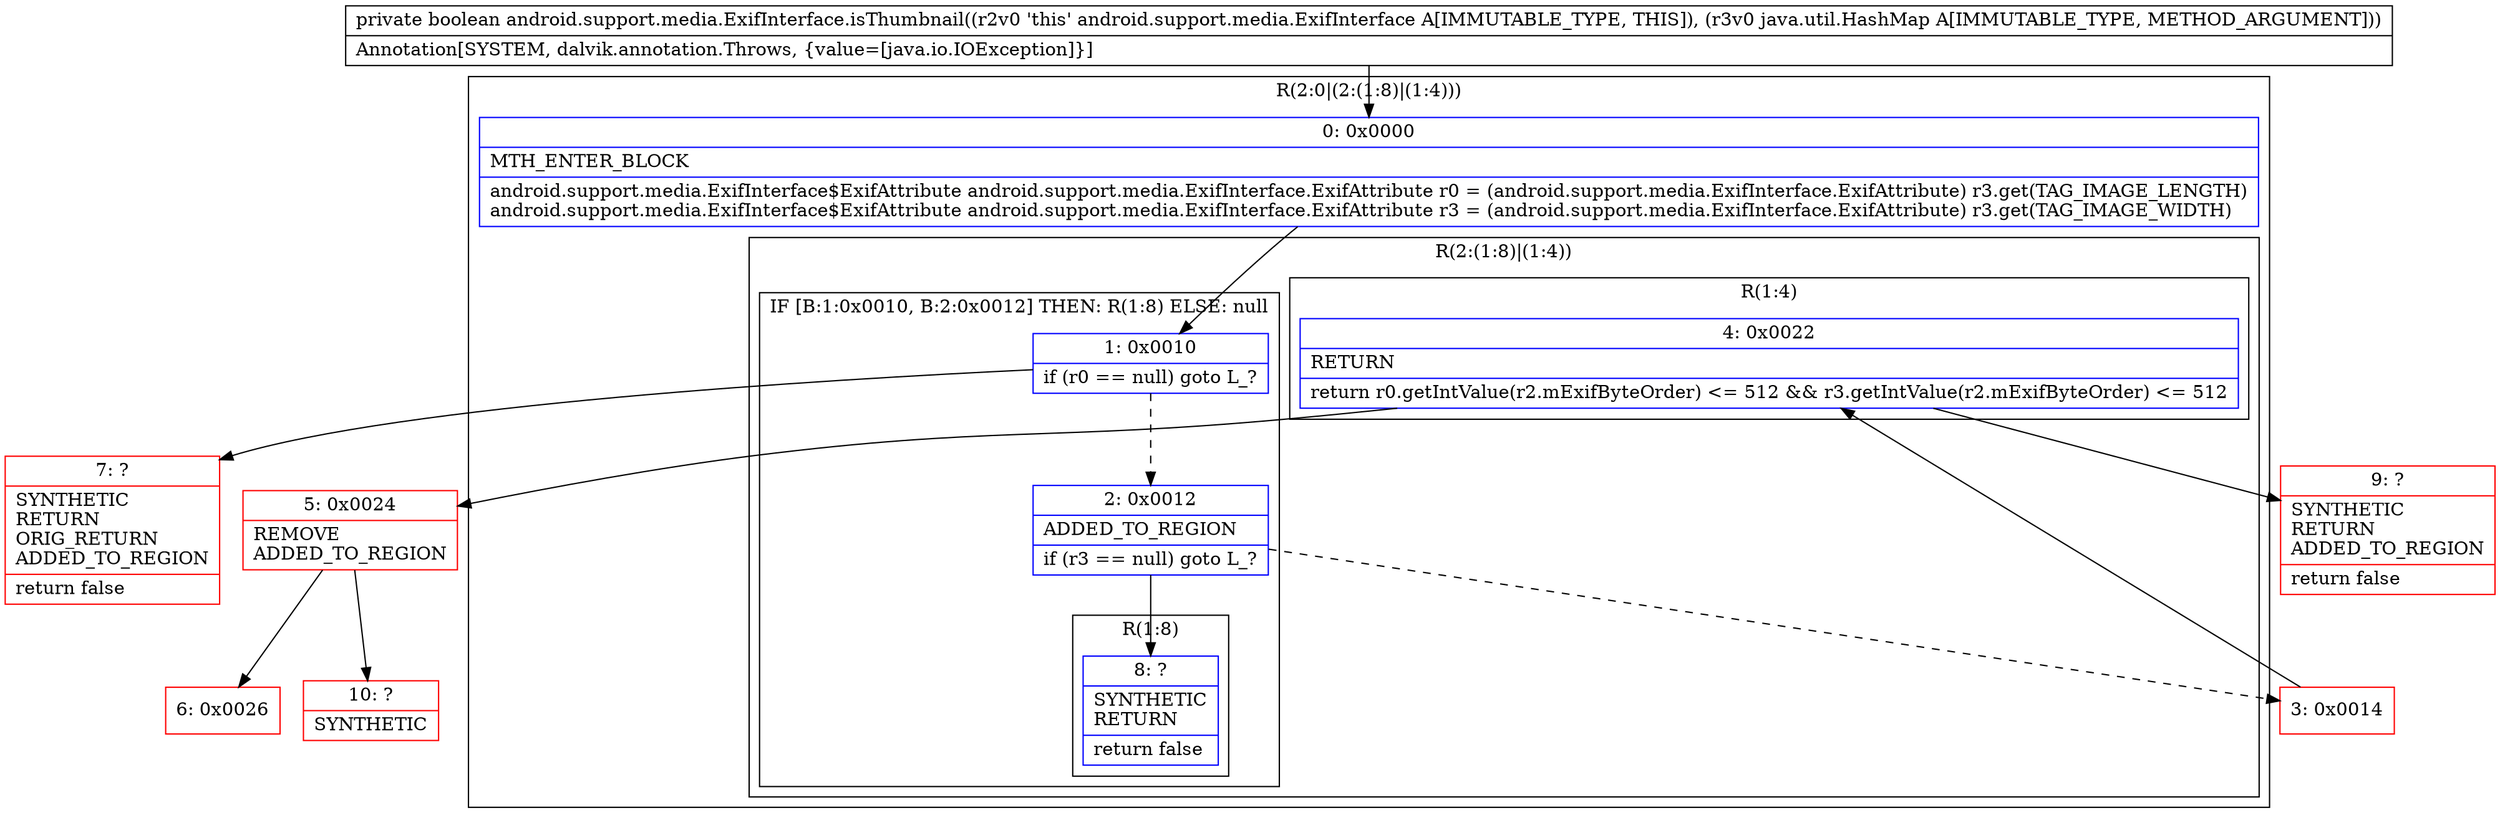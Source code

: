 digraph "CFG forandroid.support.media.ExifInterface.isThumbnail(Ljava\/util\/HashMap;)Z" {
subgraph cluster_Region_126544058 {
label = "R(2:0|(2:(1:8)|(1:4)))";
node [shape=record,color=blue];
Node_0 [shape=record,label="{0\:\ 0x0000|MTH_ENTER_BLOCK\l|android.support.media.ExifInterface$ExifAttribute android.support.media.ExifInterface.ExifAttribute r0 = (android.support.media.ExifInterface.ExifAttribute) r3.get(TAG_IMAGE_LENGTH)\landroid.support.media.ExifInterface$ExifAttribute android.support.media.ExifInterface.ExifAttribute r3 = (android.support.media.ExifInterface.ExifAttribute) r3.get(TAG_IMAGE_WIDTH)\l}"];
subgraph cluster_Region_1730643594 {
label = "R(2:(1:8)|(1:4))";
node [shape=record,color=blue];
subgraph cluster_IfRegion_1173185165 {
label = "IF [B:1:0x0010, B:2:0x0012] THEN: R(1:8) ELSE: null";
node [shape=record,color=blue];
Node_1 [shape=record,label="{1\:\ 0x0010|if (r0 == null) goto L_?\l}"];
Node_2 [shape=record,label="{2\:\ 0x0012|ADDED_TO_REGION\l|if (r3 == null) goto L_?\l}"];
subgraph cluster_Region_1952856478 {
label = "R(1:8)";
node [shape=record,color=blue];
Node_8 [shape=record,label="{8\:\ ?|SYNTHETIC\lRETURN\l|return false\l}"];
}
}
subgraph cluster_Region_1029292353 {
label = "R(1:4)";
node [shape=record,color=blue];
Node_4 [shape=record,label="{4\:\ 0x0022|RETURN\l|return r0.getIntValue(r2.mExifByteOrder) \<= 512 && r3.getIntValue(r2.mExifByteOrder) \<= 512\l}"];
}
}
}
Node_3 [shape=record,color=red,label="{3\:\ 0x0014}"];
Node_5 [shape=record,color=red,label="{5\:\ 0x0024|REMOVE\lADDED_TO_REGION\l}"];
Node_6 [shape=record,color=red,label="{6\:\ 0x0026}"];
Node_7 [shape=record,color=red,label="{7\:\ ?|SYNTHETIC\lRETURN\lORIG_RETURN\lADDED_TO_REGION\l|return false\l}"];
Node_9 [shape=record,color=red,label="{9\:\ ?|SYNTHETIC\lRETURN\lADDED_TO_REGION\l|return false\l}"];
Node_10 [shape=record,color=red,label="{10\:\ ?|SYNTHETIC\l}"];
MethodNode[shape=record,label="{private boolean android.support.media.ExifInterface.isThumbnail((r2v0 'this' android.support.media.ExifInterface A[IMMUTABLE_TYPE, THIS]), (r3v0 java.util.HashMap A[IMMUTABLE_TYPE, METHOD_ARGUMENT]))  | Annotation[SYSTEM, dalvik.annotation.Throws, \{value=[java.io.IOException]\}]\l}"];
MethodNode -> Node_0;
Node_0 -> Node_1;
Node_1 -> Node_2[style=dashed];
Node_1 -> Node_7;
Node_2 -> Node_3[style=dashed];
Node_2 -> Node_8;
Node_4 -> Node_5;
Node_4 -> Node_9;
Node_3 -> Node_4;
Node_5 -> Node_6;
Node_5 -> Node_10;
}

